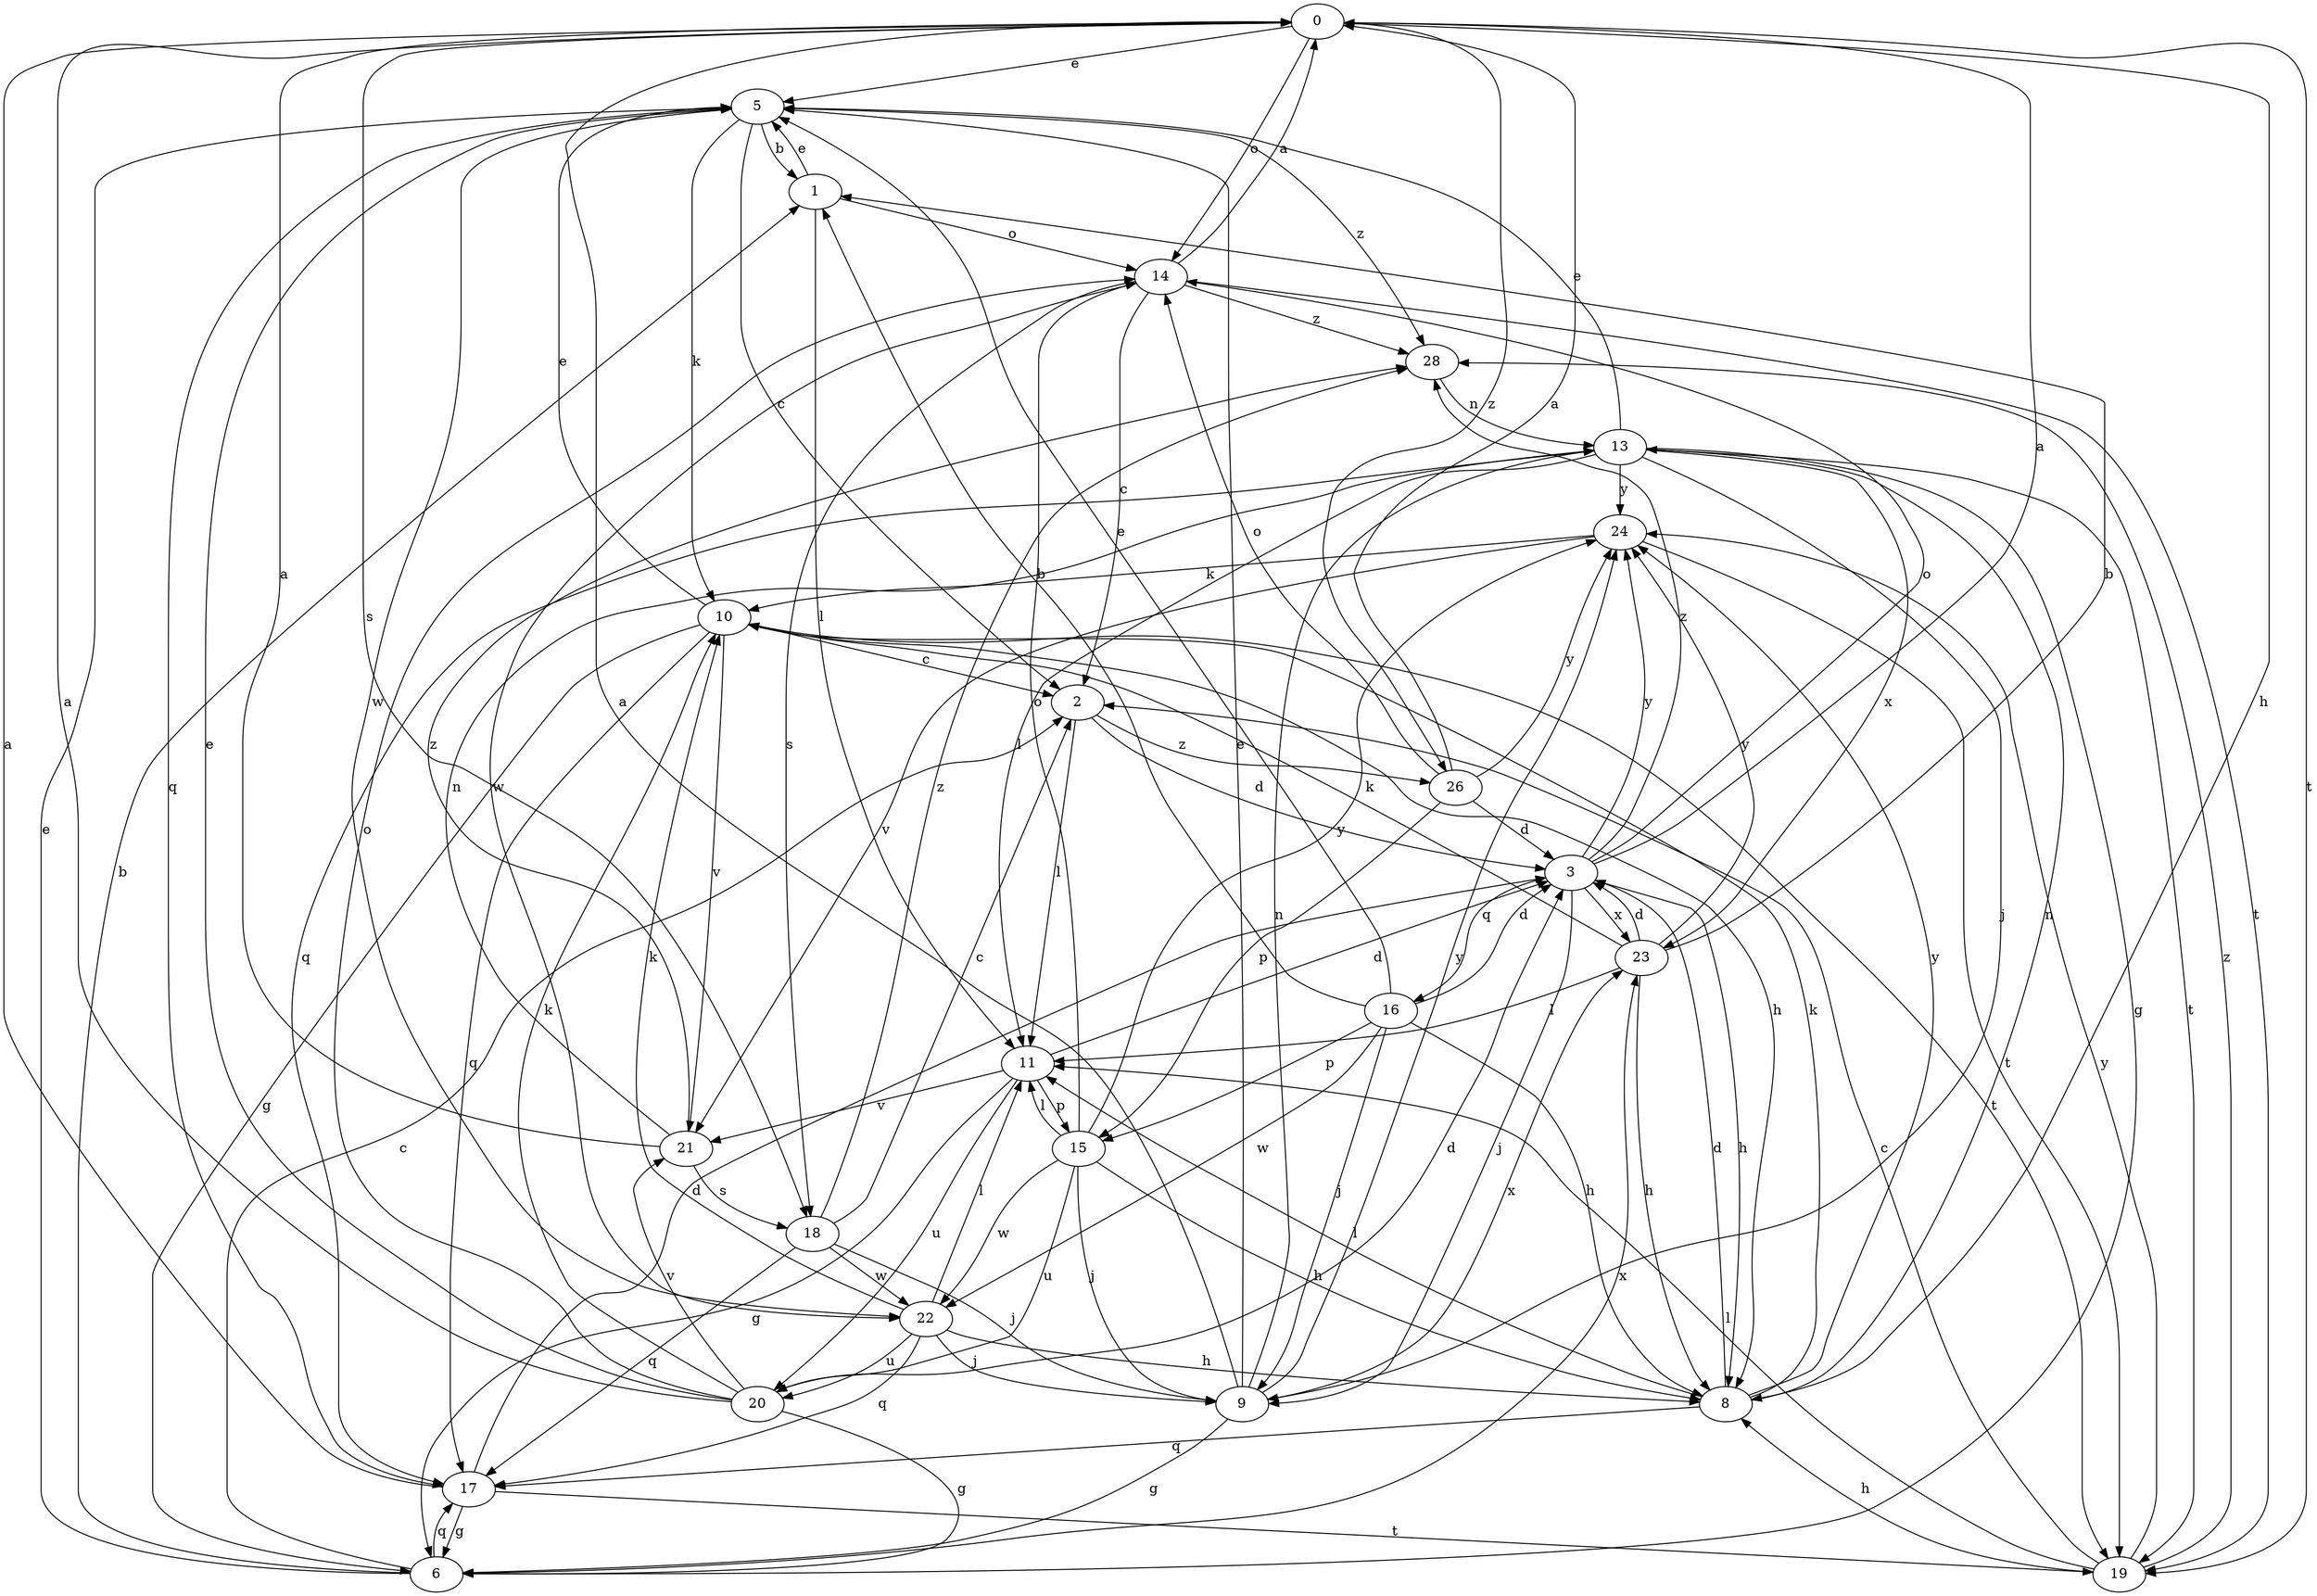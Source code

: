 strict digraph  {
0;
1;
2;
3;
5;
6;
8;
9;
10;
11;
13;
14;
15;
16;
17;
18;
19;
20;
21;
22;
23;
24;
26;
28;
0 -> 5  [label=e];
0 -> 8  [label=h];
0 -> 14  [label=o];
0 -> 18  [label=s];
0 -> 19  [label=t];
0 -> 26  [label=z];
1 -> 5  [label=e];
1 -> 11  [label=l];
1 -> 14  [label=o];
2 -> 3  [label=d];
2 -> 11  [label=l];
2 -> 26  [label=z];
3 -> 0  [label=a];
3 -> 8  [label=h];
3 -> 9  [label=j];
3 -> 14  [label=o];
3 -> 16  [label=q];
3 -> 23  [label=x];
3 -> 24  [label=y];
3 -> 28  [label=z];
5 -> 1  [label=b];
5 -> 2  [label=c];
5 -> 10  [label=k];
5 -> 17  [label=q];
5 -> 22  [label=w];
5 -> 28  [label=z];
6 -> 1  [label=b];
6 -> 2  [label=c];
6 -> 5  [label=e];
6 -> 17  [label=q];
6 -> 23  [label=x];
8 -> 3  [label=d];
8 -> 10  [label=k];
8 -> 11  [label=l];
8 -> 13  [label=n];
8 -> 17  [label=q];
8 -> 24  [label=y];
9 -> 0  [label=a];
9 -> 5  [label=e];
9 -> 6  [label=g];
9 -> 13  [label=n];
9 -> 23  [label=x];
9 -> 24  [label=y];
10 -> 2  [label=c];
10 -> 5  [label=e];
10 -> 6  [label=g];
10 -> 8  [label=h];
10 -> 17  [label=q];
10 -> 19  [label=t];
10 -> 21  [label=v];
11 -> 3  [label=d];
11 -> 6  [label=g];
11 -> 15  [label=p];
11 -> 20  [label=u];
11 -> 21  [label=v];
13 -> 5  [label=e];
13 -> 6  [label=g];
13 -> 9  [label=j];
13 -> 11  [label=l];
13 -> 17  [label=q];
13 -> 19  [label=t];
13 -> 23  [label=x];
13 -> 24  [label=y];
14 -> 0  [label=a];
14 -> 2  [label=c];
14 -> 18  [label=s];
14 -> 19  [label=t];
14 -> 22  [label=w];
14 -> 28  [label=z];
15 -> 8  [label=h];
15 -> 9  [label=j];
15 -> 11  [label=l];
15 -> 14  [label=o];
15 -> 20  [label=u];
15 -> 22  [label=w];
15 -> 24  [label=y];
16 -> 1  [label=b];
16 -> 3  [label=d];
16 -> 5  [label=e];
16 -> 8  [label=h];
16 -> 9  [label=j];
16 -> 15  [label=p];
16 -> 22  [label=w];
17 -> 0  [label=a];
17 -> 3  [label=d];
17 -> 6  [label=g];
17 -> 19  [label=t];
18 -> 2  [label=c];
18 -> 9  [label=j];
18 -> 17  [label=q];
18 -> 22  [label=w];
18 -> 28  [label=z];
19 -> 2  [label=c];
19 -> 8  [label=h];
19 -> 11  [label=l];
19 -> 24  [label=y];
19 -> 28  [label=z];
20 -> 0  [label=a];
20 -> 3  [label=d];
20 -> 5  [label=e];
20 -> 6  [label=g];
20 -> 10  [label=k];
20 -> 14  [label=o];
20 -> 21  [label=v];
21 -> 0  [label=a];
21 -> 13  [label=n];
21 -> 18  [label=s];
21 -> 28  [label=z];
22 -> 8  [label=h];
22 -> 9  [label=j];
22 -> 10  [label=k];
22 -> 11  [label=l];
22 -> 17  [label=q];
22 -> 20  [label=u];
23 -> 1  [label=b];
23 -> 3  [label=d];
23 -> 8  [label=h];
23 -> 10  [label=k];
23 -> 11  [label=l];
23 -> 24  [label=y];
24 -> 10  [label=k];
24 -> 19  [label=t];
24 -> 21  [label=v];
26 -> 0  [label=a];
26 -> 3  [label=d];
26 -> 14  [label=o];
26 -> 15  [label=p];
26 -> 24  [label=y];
28 -> 13  [label=n];
}
